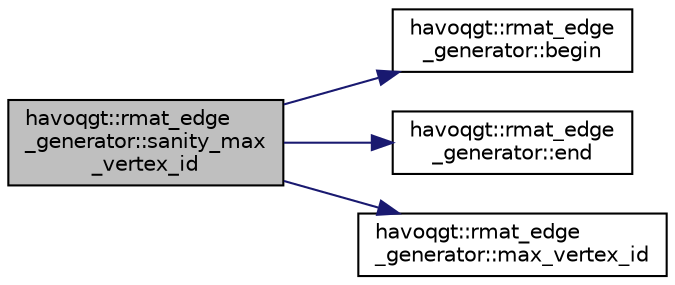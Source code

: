 digraph "havoqgt::rmat_edge_generator::sanity_max_vertex_id"
{
  edge [fontname="Helvetica",fontsize="10",labelfontname="Helvetica",labelfontsize="10"];
  node [fontname="Helvetica",fontsize="10",shape=record];
  rankdir="LR";
  Node1 [label="havoqgt::rmat_edge\l_generator::sanity_max\l_vertex_id",height=0.2,width=0.4,color="black", fillcolor="grey75", style="filled", fontcolor="black"];
  Node1 -> Node2 [color="midnightblue",fontsize="10",style="solid",fontname="Helvetica"];
  Node2 [label="havoqgt::rmat_edge\l_generator::begin",height=0.2,width=0.4,color="black", fillcolor="white", style="filled",URL="$classhavoqgt_1_1rmat__edge__generator.html#ada8789049c5d7e47c82975c3a3b323af",tooltip="Returns the begin of the input iterator. "];
  Node1 -> Node3 [color="midnightblue",fontsize="10",style="solid",fontname="Helvetica"];
  Node3 [label="havoqgt::rmat_edge\l_generator::end",height=0.2,width=0.4,color="black", fillcolor="white", style="filled",URL="$classhavoqgt_1_1rmat__edge__generator.html#a53f7d7998abe6fe7534ab90c7a493f75",tooltip="Returns the end of the input iterator. "];
  Node1 -> Node4 [color="midnightblue",fontsize="10",style="solid",fontname="Helvetica"];
  Node4 [label="havoqgt::rmat_edge\l_generator::max_vertex_id",height=0.2,width=0.4,color="black", fillcolor="white", style="filled",URL="$classhavoqgt_1_1rmat__edge__generator.html#a82de7f2a9d6c428f7ba2ef70b07dc10f"];
}

